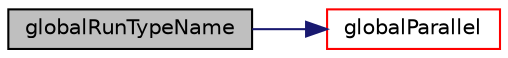 digraph "globalRunTypeName"
{
 // LATEX_PDF_SIZE
  edge [fontname="Helvetica",fontsize="10",labelfontname="Helvetica",labelfontsize="10"];
  node [fontname="Helvetica",fontsize="10",shape=record];
  rankdir="LR";
  Node1 [label="globalRunTypeName",height=0.2,width=0.4,color="black", fillcolor="grey75", style="filled", fontcolor="black",tooltip=" "];
  Node1 -> Node2 [color="midnightblue",fontsize="10",style="solid",fontname="Helvetica"];
  Node2 [label="globalParallel",height=0.2,width=0.4,color="red", fillcolor="white", style="filled",URL="$classpFlow_1_1processors.html#af72411c365e83148a65659b34060ef8e",tooltip="Is this a parallel MPI run."];
}
